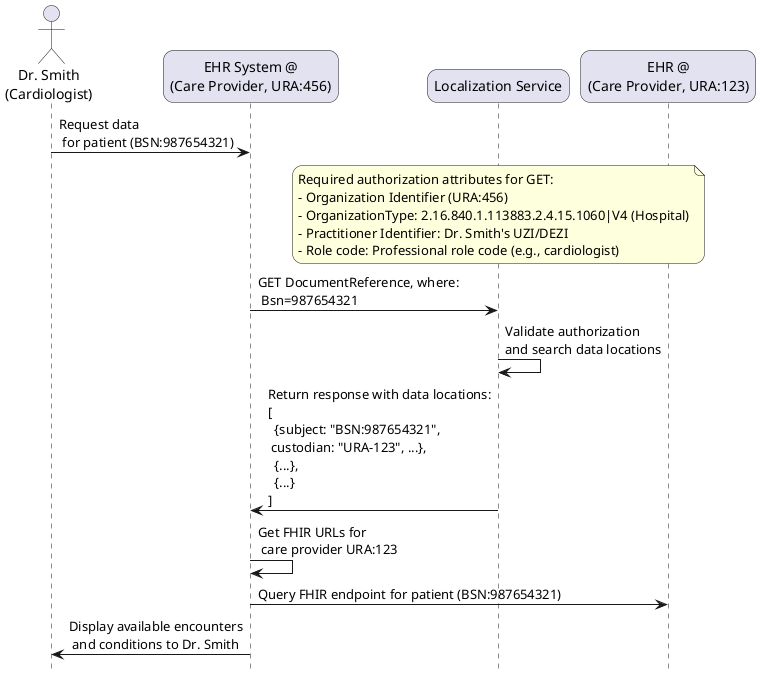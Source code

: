 @startuml localization-cardiologist-search

skinparam roundcorner 20
skinparam defaultFontName Arial 
hide footbox

!pragma teoz true

actor "Dr. Smith\n(Cardiologist)" as doctor
participant "EHR System @\n(Care Provider, URA:456)" as ehr
participant "Localization Service" as nvi
participant "EHR @\n(Care Provider, URA:123)" as ehr_reg

doctor -> ehr: Request data\n for patient (BSN:987654321)

note over nvi
  Required authorization attributes for GET:
  - Organization Identifier (URA:456)
  - OrganizationType: 2.16.840.1.113883.2.4.15.1060|V4 (Hospital)
  - Practitioner Identifier: Dr. Smith's UZI/DEZI 
  - Role code: Professional role code (e.g., cardiologist)
  ' Use of **pseudonymized** patient identifier 
  '  (pseudoBsn) is out of scope for this diagram
end note

ehr -> nvi: GET DocumentReference, where:\n Bsn=987654321



nvi -> nvi: Validate authorization\nand search data locations

nvi -> ehr: Return response with data locations:\n[\n  {subject: "BSN:987654321",\n custodian: "URA-123", ...},\n  {...},\n  {...}\n]


ehr -> ehr: Get FHIR URLs for\n care provider URA:123

ehr -> ehr_reg: Query FHIR endpoint for patient (BSN:987654321)

ehr -> doctor: Display available encounters\n and conditions to Dr. Smith

@enduml
